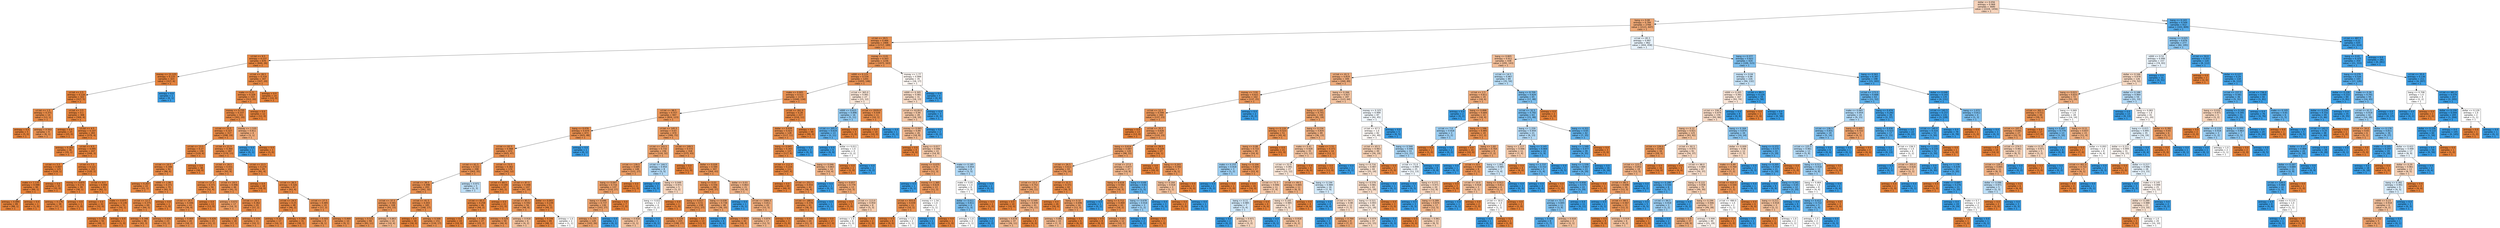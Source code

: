 digraph Tree {
node [shape=box, style="filled", color="black", fontname="helvetica"] ;
edge [fontname="helvetica"] ;
0 [label="dollar <= 0.056\nentropy = 0.968\nsamples = 3680\nvalue = [2224, 1456]\nclass = 1", fillcolor="#f6d3bb"] ;
1 [label="bang <= 0.08\nentropy = 0.784\nsamples = 2768\nvalue = [2121, 647]\nclass = 1", fillcolor="#eda775"] ;
0 -> 1 [labeldistance=2.5, labelangle=45, headlabel="True"] ;
2 [label="crl.tot <= 29.5\nentropy = 0.466\nsamples = 1906\nvalue = [1717, 189]\nclass = 1", fillcolor="#e88f4f"] ;
1 -> 2 ;
3 [label="crl.tot <= 9.5\nentropy = 0.237\nsamples = 670\nvalue = [644, 26]\nclass = 1", fillcolor="#e68641"] ;
2 -> 3 ;
4 [label="money <= 11.125\nentropy = 0.133\nsamples = 323\nvalue = [317, 6]\nclass = 1", fillcolor="#e5833d"] ;
3 -> 4 ;
5 [label="crl.tot <= 2.5\nentropy = 0.116\nsamples = 322\nvalue = [317, 5]\nclass = 1", fillcolor="#e5833c"] ;
4 -> 5 ;
6 [label="crl.tot <= 1.5\nentropy = 0.371\nsamples = 14\nvalue = [13, 1]\nclass = 1", fillcolor="#e78b48"] ;
5 -> 6 ;
7 [label="entropy = 0.0\nsamples = 5\nvalue = [5, 0]\nclass = 1", fillcolor="#e58139"] ;
6 -> 7 ;
8 [label="entropy = 0.503\nsamples = 9\nvalue = [8, 1]\nclass = 1", fillcolor="#e89152"] ;
6 -> 8 ;
9 [label="crl.tot <= 3.5\nentropy = 0.1\nsamples = 308\nvalue = [304, 4]\nclass = 1", fillcolor="#e5833c"] ;
5 -> 9 ;
10 [label="entropy = 0.0\nsamples = 25\nvalue = [25, 0]\nclass = 1", fillcolor="#e58139"] ;
9 -> 10 ;
11 [label="crl.tot <= 4.5\nentropy = 0.107\nsamples = 283\nvalue = [279, 4]\nclass = 1", fillcolor="#e5833c"] ;
9 -> 11 ;
12 [label="entropy = 0.183\nsamples = 36\nvalue = [35, 1]\nclass = 1", fillcolor="#e6853f"] ;
11 -> 12 ;
13 [label="crl.tot <= 6.5\nentropy = 0.095\nsamples = 247\nvalue = [244, 3]\nclass = 1", fillcolor="#e5833b"] ;
11 -> 13 ;
14 [label="crl.tot <= 5.5\nentropy = 0.067\nsamples = 125\nvalue = [124, 1]\nclass = 1", fillcolor="#e5823b"] ;
13 -> 14 ;
15 [label="make <= 1.135\nentropy = 0.088\nsamples = 90\nvalue = [89, 1]\nclass = 1", fillcolor="#e5823b"] ;
14 -> 15 ;
16 [label="entropy = 0.089\nsamples = 89\nvalue = [88, 1]\nclass = 1", fillcolor="#e5823b"] ;
15 -> 16 ;
17 [label="entropy = 0.0\nsamples = 1\nvalue = [1, 0]\nclass = 1", fillcolor="#e58139"] ;
15 -> 17 ;
18 [label="entropy = 0.0\nsamples = 35\nvalue = [35, 0]\nclass = 1", fillcolor="#e58139"] ;
14 -> 18 ;
19 [label="crl.tot <= 7.5\nentropy = 0.121\nsamples = 122\nvalue = [120, 2]\nclass = 1", fillcolor="#e5833c"] ;
13 -> 19 ;
20 [label="money <= 4.875\nentropy = 0.172\nsamples = 39\nvalue = [38, 1]\nclass = 1", fillcolor="#e6843e"] ;
19 -> 20 ;
21 [label="entropy = 0.176\nsamples = 38\nvalue = [37, 1]\nclass = 1", fillcolor="#e6843e"] ;
20 -> 21 ;
22 [label="entropy = 0.0\nsamples = 1\nvalue = [1, 0]\nclass = 1", fillcolor="#e58139"] ;
20 -> 22 ;
23 [label="crl.tot <= 8.5\nentropy = 0.094\nsamples = 83\nvalue = [82, 1]\nclass = 1", fillcolor="#e5833b"] ;
19 -> 23 ;
24 [label="entropy = 0.0\nsamples = 32\nvalue = [32, 0]\nclass = 1", fillcolor="#e58139"] ;
23 -> 24 ;
25 [label="make <= 0.875\nentropy = 0.139\nsamples = 51\nvalue = [50, 1]\nclass = 1", fillcolor="#e6843d"] ;
23 -> 25 ;
26 [label="entropy = 0.141\nsamples = 50\nvalue = [49, 1]\nclass = 1", fillcolor="#e6843d"] ;
25 -> 26 ;
27 [label="entropy = 0.0\nsamples = 1\nvalue = [1, 0]\nclass = 1", fillcolor="#e58139"] ;
25 -> 27 ;
28 [label="entropy = 0.0\nsamples = 1\nvalue = [0, 1]\nclass = 1", fillcolor="#399de5"] ;
4 -> 28 ;
29 [label="crl.tot <= 28.5\nentropy = 0.318\nsamples = 347\nvalue = [327, 20]\nclass = 1", fillcolor="#e78945"] ;
3 -> 29 ;
30 [label="make <= 0.21\nentropy = 0.328\nsamples = 333\nvalue = [313, 20]\nclass = 1", fillcolor="#e78946"] ;
29 -> 30 ;
31 [label="money <= 0.735\nentropy = 0.337\nsamples = 321\nvalue = [301, 20]\nclass = 1", fillcolor="#e78946"] ;
30 -> 31 ;
32 [label="crl.tot <= 15.5\nentropy = 0.327\nsamples = 317\nvalue = [298, 19]\nclass = 1", fillcolor="#e78946"] ;
31 -> 32 ;
33 [label="crl.tot <= 13.5\nentropy = 0.27\nsamples = 130\nvalue = [124, 6]\nclass = 1", fillcolor="#e68743"] ;
32 -> 33 ;
34 [label="crl.tot <= 10.5\nentropy = 0.348\nsamples = 92\nvalue = [86, 6]\nclass = 1", fillcolor="#e78a47"] ;
33 -> 34 ;
35 [label="entropy = 0.267\nsamples = 22\nvalue = [21, 1]\nclass = 1", fillcolor="#e68742"] ;
34 -> 35 ;
36 [label="n000 <= 1.06\nentropy = 0.371\nsamples = 70\nvalue = [65, 5]\nclass = 1", fillcolor="#e78b48"] ;
34 -> 36 ;
37 [label="crl.tot <= 12.5\nentropy = 0.375\nsamples = 69\nvalue = [64, 5]\nclass = 1", fillcolor="#e78b48"] ;
36 -> 37 ;
38 [label="entropy = 0.348\nsamples = 46\nvalue = [43, 3]\nclass = 1", fillcolor="#e78a47"] ;
37 -> 38 ;
39 [label="entropy = 0.426\nsamples = 23\nvalue = [21, 2]\nclass = 1", fillcolor="#e78d4c"] ;
37 -> 39 ;
40 [label="entropy = 0.0\nsamples = 1\nvalue = [1, 0]\nclass = 1", fillcolor="#e58139"] ;
36 -> 40 ;
41 [label="entropy = 0.0\nsamples = 38\nvalue = [38, 0]\nclass = 1", fillcolor="#e58139"] ;
33 -> 41 ;
42 [label="crl.tot <= 21.5\nentropy = 0.364\nsamples = 187\nvalue = [174, 13]\nclass = 1", fillcolor="#e78a48"] ;
32 -> 42 ;
43 [label="crl.tot <= 18.5\nentropy = 0.431\nsamples = 102\nvalue = [93, 9]\nclass = 1", fillcolor="#e88d4c"] ;
42 -> 43 ;
44 [label="crl.tot <= 17.5\nentropy = 0.371\nsamples = 56\nvalue = [52, 4]\nclass = 1", fillcolor="#e78b48"] ;
43 -> 44 ;
45 [label="crl.tot <= 16.5\nentropy = 0.446\nsamples = 43\nvalue = [39, 4]\nclass = 1", fillcolor="#e88e4d"] ;
44 -> 45 ;
46 [label="entropy = 0.469\nsamples = 20\nvalue = [18, 2]\nclass = 1", fillcolor="#e88f4f"] ;
45 -> 46 ;
47 [label="entropy = 0.426\nsamples = 23\nvalue = [21, 2]\nclass = 1", fillcolor="#e78d4c"] ;
45 -> 47 ;
48 [label="entropy = 0.0\nsamples = 13\nvalue = [13, 0]\nclass = 1", fillcolor="#e58139"] ;
44 -> 48 ;
49 [label="crl.tot <= 19.5\nentropy = 0.496\nsamples = 46\nvalue = [41, 5]\nclass = 1", fillcolor="#e89051"] ;
43 -> 49 ;
50 [label="entropy = 0.672\nsamples = 17\nvalue = [14, 3]\nclass = 1", fillcolor="#eb9c63"] ;
49 -> 50 ;
51 [label="crl.tot <= 20.5\nentropy = 0.362\nsamples = 29\nvalue = [27, 2]\nclass = 1", fillcolor="#e78a48"] ;
49 -> 51 ;
52 [label="entropy = 0.31\nsamples = 18\nvalue = [17, 1]\nclass = 1", fillcolor="#e78845"] ;
51 -> 52 ;
53 [label="entropy = 0.439\nsamples = 11\nvalue = [10, 1]\nclass = 1", fillcolor="#e88e4d"] ;
51 -> 53 ;
54 [label="crl.tot <= 23.5\nentropy = 0.274\nsamples = 85\nvalue = [81, 4]\nclass = 1", fillcolor="#e68743"] ;
42 -> 54 ;
55 [label="entropy = 0.0\nsamples = 18\nvalue = [18, 0]\nclass = 1", fillcolor="#e58139"] ;
54 -> 55 ;
56 [label="crl.tot <= 26.5\nentropy = 0.326\nsamples = 67\nvalue = [63, 4]\nclass = 1", fillcolor="#e78946"] ;
54 -> 56 ;
57 [label="crl.tot <= 24.5\nentropy = 0.25\nsamples = 48\nvalue = [46, 2]\nclass = 1", fillcolor="#e68642"] ;
56 -> 57 ;
58 [label="entropy = 0.323\nsamples = 17\nvalue = [16, 1]\nclass = 1", fillcolor="#e78945"] ;
57 -> 58 ;
59 [label="entropy = 0.206\nsamples = 31\nvalue = [30, 1]\nclass = 1", fillcolor="#e68540"] ;
57 -> 59 ;
60 [label="crl.tot <= 27.5\nentropy = 0.485\nsamples = 19\nvalue = [17, 2]\nclass = 1", fillcolor="#e89050"] ;
56 -> 60 ;
61 [label="entropy = 0.503\nsamples = 9\nvalue = [8, 1]\nclass = 1", fillcolor="#e89152"] ;
60 -> 61 ;
62 [label="entropy = 0.469\nsamples = 10\nvalue = [9, 1]\nclass = 1", fillcolor="#e88f4f"] ;
60 -> 62 ;
63 [label="money <= 1.535\nentropy = 0.811\nsamples = 4\nvalue = [3, 1]\nclass = 1", fillcolor="#eeab7b"] ;
31 -> 63 ;
64 [label="entropy = 0.0\nsamples = 1\nvalue = [0, 1]\nclass = 1", fillcolor="#399de5"] ;
63 -> 64 ;
65 [label="entropy = 0.0\nsamples = 3\nvalue = [3, 0]\nclass = 1", fillcolor="#e58139"] ;
63 -> 65 ;
66 [label="entropy = 0.0\nsamples = 12\nvalue = [12, 0]\nclass = 1", fillcolor="#e58139"] ;
30 -> 66 ;
67 [label="entropy = 0.0\nsamples = 14\nvalue = [14, 0]\nclass = 1", fillcolor="#e58139"] ;
29 -> 67 ;
68 [label="money <= 0.01\nentropy = 0.563\nsamples = 1236\nvalue = [1073, 163]\nclass = 1", fillcolor="#e99457"] ;
2 -> 68 ;
69 [label="n000 <= 0.115\nentropy = 0.534\nsamples = 1201\nvalue = [1055, 146]\nclass = 1", fillcolor="#e99254"] ;
68 -> 69 ;
70 [label="make <= 0.005\nentropy = 0.512\nsamples = 1174\nvalue = [1040, 134]\nclass = 1", fillcolor="#e89153"] ;
69 -> 70 ;
71 [label="crl.tot <= 98.5\nentropy = 0.557\nsamples = 947\nvalue = [824, 123]\nclass = 1", fillcolor="#e99457"] ;
70 -> 71 ;
72 [label="bang <= 0.076\nentropy = 0.474\nsamples = 473\nvalue = [425, 48]\nclass = 1", fillcolor="#e88f4f"] ;
71 -> 72 ;
73 [label="crl.tot <= 62.5\nentropy = 0.468\nsamples = 472\nvalue = [425, 47]\nclass = 1", fillcolor="#e88f4f"] ;
72 -> 73 ;
74 [label="crl.tot <= 61.5\nentropy = 0.522\nsamples = 298\nvalue = [263, 35]\nclass = 1", fillcolor="#e89253"] ;
73 -> 74 ;
75 [label="crl.tot <= 38.5\nentropy = 0.498\nsamples = 293\nvalue = [261, 32]\nclass = 1", fillcolor="#e89051"] ;
74 -> 75 ;
76 [label="crl.tot <= 37.5\nentropy = 0.581\nsamples = 108\nvalue = [93, 15]\nclass = 1", fillcolor="#e99559"] ;
75 -> 76 ;
77 [label="entropy = 0.521\nsamples = 94\nvalue = [83, 11]\nclass = 1", fillcolor="#e89253"] ;
76 -> 77 ;
78 [label="entropy = 0.863\nsamples = 14\nvalue = [10, 4]\nclass = 1", fillcolor="#efb388"] ;
76 -> 78 ;
79 [label="crl.tot <= 41.5\nentropy = 0.443\nsamples = 185\nvalue = [168, 17]\nclass = 1", fillcolor="#e88e4d"] ;
75 -> 79 ;
80 [label="entropy = 0.0\nsamples = 34\nvalue = [34, 0]\nclass = 1", fillcolor="#e58139"] ;
79 -> 80 ;
81 [label="entropy = 0.508\nsamples = 151\nvalue = [134, 17]\nclass = 1", fillcolor="#e89152"] ;
79 -> 81 ;
82 [label="entropy = 0.971\nsamples = 5\nvalue = [2, 3]\nclass = 1", fillcolor="#bddef6"] ;
74 -> 82 ;
83 [label="crl.tot <= 73.5\nentropy = 0.362\nsamples = 174\nvalue = [162, 12]\nclass = 1", fillcolor="#e78a48"] ;
73 -> 83 ;
84 [label="crl.tot <= 69.5\nentropy = 0.194\nsamples = 67\nvalue = [65, 2]\nclass = 1", fillcolor="#e6853f"] ;
83 -> 84 ;
85 [label="crl.tot <= 65.5\nentropy = 0.258\nsamples = 46\nvalue = [44, 2]\nclass = 1", fillcolor="#e68742"] ;
84 -> 85 ;
86 [label="entropy = 0.0\nsamples = 19\nvalue = [19, 0]\nclass = 1", fillcolor="#e58139"] ;
85 -> 86 ;
87 [label="entropy = 0.381\nsamples = 27\nvalue = [25, 2]\nclass = 1", fillcolor="#e78b49"] ;
85 -> 87 ;
88 [label="entropy = 0.0\nsamples = 21\nvalue = [21, 0]\nclass = 1", fillcolor="#e58139"] ;
84 -> 88 ;
89 [label="crl.tot <= 87.5\nentropy = 0.448\nsamples = 107\nvalue = [97, 10]\nclass = 1", fillcolor="#e88e4d"] ;
83 -> 89 ;
90 [label="crl.tot <= 85.5\nentropy = 0.592\nsamples = 56\nvalue = [48, 8]\nclass = 1", fillcolor="#e9965a"] ;
89 -> 90 ;
91 [label="entropy = 0.529\nsamples = 50\nvalue = [44, 6]\nclass = 1", fillcolor="#e99254"] ;
90 -> 91 ;
92 [label="entropy = 0.918\nsamples = 6\nvalue = [4, 2]\nclass = 1", fillcolor="#f2c09c"] ;
90 -> 92 ;
93 [label="dollar <= 0.043\nentropy = 0.239\nsamples = 51\nvalue = [49, 2]\nclass = 1", fillcolor="#e68641"] ;
89 -> 93 ;
94 [label="entropy = 0.144\nsamples = 49\nvalue = [48, 1]\nclass = 1", fillcolor="#e6843d"] ;
93 -> 94 ;
95 [label="entropy = 1.0\nsamples = 2\nvalue = [1, 1]\nclass = 1", fillcolor="#ffffff"] ;
93 -> 95 ;
96 [label="entropy = 0.0\nsamples = 1\nvalue = [0, 1]\nclass = 1", fillcolor="#399de5"] ;
72 -> 96 ;
97 [label="crl.tot <= 145.5\nentropy = 0.63\nsamples = 474\nvalue = [399, 75]\nclass = 1", fillcolor="#ea995e"] ;
71 -> 97 ;
98 [label="crl.tot <= 143.5\nentropy = 0.732\nsamples = 156\nvalue = [124, 32]\nclass = 1", fillcolor="#eca26c"] ;
97 -> 98 ;
99 [label="crl.tot <= 139.5\nentropy = 0.685\nsamples = 148\nvalue = [121, 27]\nclass = 1", fillcolor="#eb9d65"] ;
98 -> 99 ;
100 [label="bang <= 0.047\nentropy = 0.716\nsamples = 137\nvalue = [110, 27]\nclass = 1", fillcolor="#eba06a"] ;
99 -> 100 ;
101 [label="bang <= 0.046\nentropy = 0.737\nsamples = 130\nvalue = [103, 27]\nclass = 1", fillcolor="#eca26d"] ;
100 -> 101 ;
102 [label="entropy = 0.725\nsamples = 129\nvalue = [103, 26]\nclass = 1", fillcolor="#eca16b"] ;
101 -> 102 ;
103 [label="entropy = 0.0\nsamples = 1\nvalue = [0, 1]\nclass = 1", fillcolor="#399de5"] ;
101 -> 103 ;
104 [label="entropy = 0.0\nsamples = 7\nvalue = [7, 0]\nclass = 1", fillcolor="#e58139"] ;
100 -> 104 ;
105 [label="entropy = 0.0\nsamples = 11\nvalue = [11, 0]\nclass = 1", fillcolor="#e58139"] ;
99 -> 105 ;
106 [label="crl.tot <= 144.5\nentropy = 0.954\nsamples = 8\nvalue = [3, 5]\nclass = 1", fillcolor="#b0d8f5"] ;
98 -> 106 ;
107 [label="entropy = 0.0\nsamples = 3\nvalue = [0, 3]\nclass = 1", fillcolor="#399de5"] ;
106 -> 107 ;
108 [label="bang <= 0.049\nentropy = 0.971\nsamples = 5\nvalue = [3, 2]\nclass = 1", fillcolor="#f6d5bd"] ;
106 -> 108 ;
109 [label="bang <= 0.022\nentropy = 1.0\nsamples = 4\nvalue = [2, 2]\nclass = 1", fillcolor="#ffffff"] ;
108 -> 109 ;
110 [label="entropy = 0.918\nsamples = 3\nvalue = [2, 1]\nclass = 1", fillcolor="#f2c09c"] ;
109 -> 110 ;
111 [label="entropy = 0.0\nsamples = 1\nvalue = [0, 1]\nclass = 1", fillcolor="#399de5"] ;
109 -> 111 ;
112 [label="entropy = 0.0\nsamples = 1\nvalue = [1, 0]\nclass = 1", fillcolor="#e58139"] ;
108 -> 112 ;
113 [label="crl.tot <= 149.5\nentropy = 0.572\nsamples = 318\nvalue = [275, 43]\nclass = 1", fillcolor="#e99558"] ;
97 -> 113 ;
114 [label="entropy = 0.0\nsamples = 11\nvalue = [11, 0]\nclass = 1", fillcolor="#e58139"] ;
113 -> 114 ;
115 [label="dollar <= 0.028\nentropy = 0.584\nsamples = 307\nvalue = [264, 43]\nclass = 1", fillcolor="#e99659"] ;
113 -> 115 ;
116 [label="bang <= 0.03\nentropy = 0.556\nsamples = 286\nvalue = [249, 37]\nclass = 1", fillcolor="#e99456"] ;
115 -> 116 ;
117 [label="bang <= 0.017\nentropy = 0.51\nsamples = 238\nvalue = [211, 27]\nclass = 1", fillcolor="#e89152"] ;
116 -> 117 ;
118 [label="entropy = 0.529\nsamples = 225\nvalue = [198, 27]\nclass = 1", fillcolor="#e99254"] ;
117 -> 118 ;
119 [label="entropy = 0.0\nsamples = 13\nvalue = [13, 0]\nclass = 1", fillcolor="#e58139"] ;
117 -> 119 ;
120 [label="bang <= 0.038\nentropy = 0.738\nsamples = 48\nvalue = [38, 10]\nclass = 1", fillcolor="#eca26d"] ;
116 -> 120 ;
121 [label="entropy = 0.0\nsamples = 6\nvalue = [0, 6]\nclass = 1", fillcolor="#399de5"] ;
120 -> 121 ;
122 [label="entropy = 0.454\nsamples = 42\nvalue = [38, 4]\nclass = 1", fillcolor="#e88e4e"] ;
120 -> 122 ;
123 [label="dollar <= 0.03\nentropy = 0.863\nsamples = 21\nvalue = [15, 6]\nclass = 1", fillcolor="#efb388"] ;
115 -> 123 ;
124 [label="entropy = 0.0\nsamples = 1\nvalue = [0, 1]\nclass = 1", fillcolor="#399de5"] ;
123 -> 124 ;
125 [label="crl.tot <= 1066.5\nentropy = 0.811\nsamples = 20\nvalue = [15, 5]\nclass = 1", fillcolor="#eeab7b"] ;
123 -> 125 ;
126 [label="entropy = 0.874\nsamples = 17\nvalue = [12, 5]\nclass = 1", fillcolor="#f0b58b"] ;
125 -> 126 ;
127 [label="entropy = 0.0\nsamples = 3\nvalue = [3, 0]\nclass = 1", fillcolor="#e58139"] ;
125 -> 127 ;
128 [label="crl.tot <= 261.0\nentropy = 0.28\nsamples = 227\nvalue = [216, 11]\nclass = 1", fillcolor="#e68743"] ;
70 -> 128 ;
129 [label="dollar <= 0.039\nentropy = 0.423\nsamples = 128\nvalue = [117, 11]\nclass = 1", fillcolor="#e78d4c"] ;
128 -> 129 ;
130 [label="bang <= 0.045\nentropy = 0.343\nsamples = 125\nvalue = [117, 8]\nclass = 1", fillcolor="#e78a47"] ;
129 -> 130 ;
131 [label="crl.tot <= 112.5\nentropy = 0.224\nsamples = 111\nvalue = [107, 4]\nclass = 1", fillcolor="#e68640"] ;
130 -> 131 ;
132 [label="entropy = 0.0\nsamples = 69\nvalue = [69, 0]\nclass = 1", fillcolor="#e58139"] ;
131 -> 132 ;
133 [label="crl.tot <= 252.5\nentropy = 0.454\nsamples = 42\nvalue = [38, 4]\nclass = 1", fillcolor="#e88e4e"] ;
131 -> 133 ;
134 [label="crl.tot <= 188.0\nentropy = 0.378\nsamples = 41\nvalue = [38, 3]\nclass = 1", fillcolor="#e78b49"] ;
133 -> 134 ;
135 [label="entropy = 0.544\nsamples = 24\nvalue = [21, 3]\nclass = 1", fillcolor="#e99355"] ;
134 -> 135 ;
136 [label="entropy = 0.0\nsamples = 17\nvalue = [17, 0]\nclass = 1", fillcolor="#e58139"] ;
134 -> 136 ;
137 [label="entropy = 0.0\nsamples = 1\nvalue = [0, 1]\nclass = 1", fillcolor="#399de5"] ;
133 -> 137 ;
138 [label="bang <= 0.046\nentropy = 0.863\nsamples = 14\nvalue = [10, 4]\nclass = 1", fillcolor="#efb388"] ;
130 -> 138 ;
139 [label="entropy = 0.0\nsamples = 1\nvalue = [0, 1]\nclass = 1", fillcolor="#399de5"] ;
138 -> 139 ;
140 [label="bang <= 0.057\nentropy = 0.779\nsamples = 13\nvalue = [10, 3]\nclass = 1", fillcolor="#eda774"] ;
138 -> 140 ;
141 [label="entropy = 0.0\nsamples = 5\nvalue = [5, 0]\nclass = 1", fillcolor="#e58139"] ;
140 -> 141 ;
142 [label="crl.tot <= 113.0\nentropy = 0.954\nsamples = 8\nvalue = [5, 3]\nclass = 1", fillcolor="#f5cdb0"] ;
140 -> 142 ;
143 [label="entropy = 1.0\nsamples = 6\nvalue = [3, 3]\nclass = 1", fillcolor="#ffffff"] ;
142 -> 143 ;
144 [label="entropy = 0.0\nsamples = 2\nvalue = [2, 0]\nclass = 1", fillcolor="#e58139"] ;
142 -> 144 ;
145 [label="entropy = 0.0\nsamples = 3\nvalue = [0, 3]\nclass = 1", fillcolor="#399de5"] ;
129 -> 145 ;
146 [label="entropy = 0.0\nsamples = 99\nvalue = [99, 0]\nclass = 1", fillcolor="#e58139"] ;
128 -> 146 ;
147 [label="crl.tot <= 365.0\nentropy = 0.991\nsamples = 27\nvalue = [15, 12]\nclass = 1", fillcolor="#fae6d7"] ;
69 -> 147 ;
148 [label="n000 <= 0.615\nentropy = 0.896\nsamples = 16\nvalue = [5, 11]\nclass = 1", fillcolor="#93caf1"] ;
147 -> 148 ;
149 [label="crl.tot <= 205.5\nentropy = 0.619\nsamples = 13\nvalue = [2, 11]\nclass = 1", fillcolor="#5dafea"] ;
148 -> 149 ;
150 [label="entropy = 0.0\nsamples = 9\nvalue = [0, 9]\nclass = 1", fillcolor="#399de5"] ;
149 -> 150 ;
151 [label="dollar <= 0.011\nentropy = 1.0\nsamples = 4\nvalue = [2, 2]\nclass = 1", fillcolor="#ffffff"] ;
149 -> 151 ;
152 [label="entropy = 0.0\nsamples = 2\nvalue = [2, 0]\nclass = 1", fillcolor="#e58139"] ;
151 -> 152 ;
153 [label="entropy = 0.0\nsamples = 2\nvalue = [0, 2]\nclass = 1", fillcolor="#399de5"] ;
151 -> 153 ;
154 [label="entropy = 0.0\nsamples = 3\nvalue = [3, 0]\nclass = 1", fillcolor="#e58139"] ;
148 -> 154 ;
155 [label="crl.tot <= 2029.0\nentropy = 0.439\nsamples = 11\nvalue = [10, 1]\nclass = 1", fillcolor="#e88e4d"] ;
147 -> 155 ;
156 [label="entropy = 0.0\nsamples = 10\nvalue = [10, 0]\nclass = 1", fillcolor="#e58139"] ;
155 -> 156 ;
157 [label="entropy = 0.0\nsamples = 1\nvalue = [0, 1]\nclass = 1", fillcolor="#399de5"] ;
155 -> 157 ;
158 [label="money <= 1.77\nentropy = 0.999\nsamples = 35\nvalue = [18, 17]\nclass = 1", fillcolor="#fef8f4"] ;
68 -> 158 ;
159 [label="n000 <= 0.305\nentropy = 0.981\nsamples = 31\nvalue = [18, 13]\nclass = 1", fillcolor="#f8dcc8"] ;
158 -> 159 ;
160 [label="crl.tot <= 6128.0\nentropy = 0.94\nsamples = 28\nvalue = [18, 10]\nclass = 1", fillcolor="#f3c7a7"] ;
159 -> 160 ;
161 [label="money <= 0.065\nentropy = 0.89\nsamples = 26\nvalue = [18, 8]\nclass = 1", fillcolor="#f1b991"] ;
160 -> 161 ;
162 [label="entropy = 0.0\nsamples = 4\nvalue = [4, 0]\nclass = 1", fillcolor="#e58139"] ;
161 -> 162 ;
163 [label="bang <= 0.017\nentropy = 0.946\nsamples = 22\nvalue = [14, 8]\nclass = 1", fillcolor="#f4c9aa"] ;
161 -> 163 ;
164 [label="money <= 0.075\nentropy = 0.75\nsamples = 14\nvalue = [11, 3]\nclass = 1", fillcolor="#eca36f"] ;
163 -> 164 ;
165 [label="entropy = 0.0\nsamples = 1\nvalue = [0, 1]\nclass = 1", fillcolor="#399de5"] ;
164 -> 165 ;
166 [label="money <= 1.365\nentropy = 0.619\nsamples = 13\nvalue = [11, 2]\nclass = 1", fillcolor="#ea985d"] ;
164 -> 166 ;
167 [label="crl.tot <= 933.0\nentropy = 0.439\nsamples = 11\nvalue = [10, 1]\nclass = 1", fillcolor="#e88e4d"] ;
166 -> 167 ;
168 [label="entropy = 0.0\nsamples = 9\nvalue = [9, 0]\nclass = 1", fillcolor="#e58139"] ;
167 -> 168 ;
169 [label="entropy = 1.0\nsamples = 2\nvalue = [1, 1]\nclass = 1", fillcolor="#ffffff"] ;
167 -> 169 ;
170 [label="money <= 1.54\nentropy = 1.0\nsamples = 2\nvalue = [1, 1]\nclass = 1", fillcolor="#ffffff"] ;
166 -> 170 ;
171 [label="entropy = 0.0\nsamples = 1\nvalue = [0, 1]\nclass = 1", fillcolor="#399de5"] ;
170 -> 171 ;
172 [label="entropy = 0.0\nsamples = 1\nvalue = [1, 0]\nclass = 1", fillcolor="#e58139"] ;
170 -> 172 ;
173 [label="make <= 0.185\nentropy = 0.954\nsamples = 8\nvalue = [3, 5]\nclass = 1", fillcolor="#b0d8f5"] ;
163 -> 173 ;
174 [label="make <= 0.05\nentropy = 1.0\nsamples = 6\nvalue = [3, 3]\nclass = 1", fillcolor="#ffffff"] ;
173 -> 174 ;
175 [label="dollar <= 0.011\nentropy = 0.811\nsamples = 4\nvalue = [1, 3]\nclass = 1", fillcolor="#7bbeee"] ;
174 -> 175 ;
176 [label="entropy = 1.0\nsamples = 2\nvalue = [1, 1]\nclass = 1", fillcolor="#ffffff"] ;
175 -> 176 ;
177 [label="entropy = 0.0\nsamples = 2\nvalue = [0, 2]\nclass = 1", fillcolor="#399de5"] ;
175 -> 177 ;
178 [label="entropy = 0.0\nsamples = 2\nvalue = [2, 0]\nclass = 1", fillcolor="#e58139"] ;
174 -> 178 ;
179 [label="entropy = 0.0\nsamples = 2\nvalue = [0, 2]\nclass = 1", fillcolor="#399de5"] ;
173 -> 179 ;
180 [label="entropy = 0.0\nsamples = 2\nvalue = [0, 2]\nclass = 1", fillcolor="#399de5"] ;
160 -> 180 ;
181 [label="entropy = 0.0\nsamples = 3\nvalue = [0, 3]\nclass = 1", fillcolor="#399de5"] ;
159 -> 181 ;
182 [label="entropy = 0.0\nsamples = 4\nvalue = [0, 4]\nclass = 1", fillcolor="#399de5"] ;
158 -> 182 ;
183 [label="crl.tot <= 85.5\nentropy = 0.997\nsamples = 862\nvalue = [404, 458]\nclass = 1", fillcolor="#e8f3fc"] ;
1 -> 183 ;
184 [label="bang <= 0.805\nentropy = 0.911\nsamples = 438\nvalue = [295, 143]\nclass = 1", fillcolor="#f2be99"] ;
183 -> 184 ;
185 [label="crl.tot <= 41.5\nentropy = 0.819\nsamples = 349\nvalue = [260, 89]\nclass = 1", fillcolor="#eeac7d"] ;
184 -> 185 ;
186 [label="money <= 3.91\nentropy = 0.621\nsamples = 162\nvalue = [137, 25]\nclass = 1", fillcolor="#ea985d"] ;
185 -> 186 ;
187 [label="crl.tot <= 12.5\nentropy = 0.594\nsamples = 160\nvalue = [137, 23]\nclass = 1", fillcolor="#e9965a"] ;
186 -> 187 ;
188 [label="entropy = 0.0\nsamples = 13\nvalue = [13, 0]\nclass = 1", fillcolor="#e58139"] ;
187 -> 188 ;
189 [label="crl.tot <= 35.5\nentropy = 0.626\nsamples = 147\nvalue = [124, 23]\nclass = 1", fillcolor="#ea985e"] ;
187 -> 189 ;
190 [label="bang <= 0.614\nentropy = 0.687\nsamples = 120\nvalue = [98, 22]\nclass = 1", fillcolor="#eb9d65"] ;
189 -> 190 ;
191 [label="crl.tot <= 26.5\nentropy = 0.611\nsamples = 93\nvalue = [79, 14]\nclass = 1", fillcolor="#ea975c"] ;
190 -> 191 ;
192 [label="crl.tot <= 15.5\nentropy = 0.752\nsamples = 51\nvalue = [40, 11]\nclass = 1", fillcolor="#eca46f"] ;
191 -> 192 ;
193 [label="entropy = 0.0\nsamples = 10\nvalue = [10, 0]\nclass = 1", fillcolor="#e58139"] ;
192 -> 193 ;
194 [label="bang <= 0.549\nentropy = 0.839\nsamples = 41\nvalue = [30, 11]\nclass = 1", fillcolor="#efaf82"] ;
192 -> 194 ;
195 [label="entropy = 0.878\nsamples = 37\nvalue = [26, 11]\nclass = 1", fillcolor="#f0b68d"] ;
194 -> 195 ;
196 [label="entropy = 0.0\nsamples = 4\nvalue = [4, 0]\nclass = 1", fillcolor="#e58139"] ;
194 -> 196 ;
197 [label="crl.tot <= 31.5\nentropy = 0.371\nsamples = 42\nvalue = [39, 3]\nclass = 1", fillcolor="#e78b48"] ;
191 -> 197 ;
198 [label="entropy = 0.0\nsamples = 26\nvalue = [26, 0]\nclass = 1", fillcolor="#e58139"] ;
197 -> 198 ;
199 [label="bang <= 0.32\nentropy = 0.696\nsamples = 16\nvalue = [13, 3]\nclass = 1", fillcolor="#eb9e67"] ;
197 -> 199 ;
200 [label="entropy = 0.881\nsamples = 10\nvalue = [7, 3]\nclass = 1", fillcolor="#f0b78e"] ;
199 -> 200 ;
201 [label="entropy = 0.0\nsamples = 6\nvalue = [6, 0]\nclass = 1", fillcolor="#e58139"] ;
199 -> 201 ;
202 [label="crl.tot <= 27.0\nentropy = 0.877\nsamples = 27\nvalue = [19, 8]\nclass = 1", fillcolor="#f0b68c"] ;
190 -> 202 ;
203 [label="bang <= 0.618\nentropy = 0.592\nsamples = 21\nvalue = [18, 3]\nclass = 1", fillcolor="#e9965a"] ;
202 -> 203 ;
204 [label="entropy = 0.0\nsamples = 1\nvalue = [0, 1]\nclass = 1", fillcolor="#399de5"] ;
203 -> 204 ;
205 [label="bang <= 0.712\nentropy = 0.469\nsamples = 20\nvalue = [18, 2]\nclass = 1", fillcolor="#e88f4f"] ;
203 -> 205 ;
206 [label="entropy = 0.0\nsamples = 8\nvalue = [8, 0]\nclass = 1", fillcolor="#e58139"] ;
205 -> 206 ;
207 [label="entropy = 0.65\nsamples = 12\nvalue = [10, 2]\nclass = 1", fillcolor="#ea9a61"] ;
205 -> 207 ;
208 [label="bang <= 0.69\nentropy = 0.65\nsamples = 6\nvalue = [1, 5]\nclass = 1", fillcolor="#61b1ea"] ;
202 -> 208 ;
209 [label="bang <= 0.678\nentropy = 0.918\nsamples = 3\nvalue = [1, 2]\nclass = 1", fillcolor="#9ccef2"] ;
208 -> 209 ;
210 [label="entropy = 0.0\nsamples = 2\nvalue = [0, 2]\nclass = 1", fillcolor="#399de5"] ;
209 -> 210 ;
211 [label="entropy = 0.0\nsamples = 1\nvalue = [1, 0]\nclass = 1", fillcolor="#e58139"] ;
209 -> 211 ;
212 [label="entropy = 0.0\nsamples = 3\nvalue = [0, 3]\nclass = 1", fillcolor="#399de5"] ;
208 -> 212 ;
213 [label="crl.tot <= 39.5\nentropy = 0.229\nsamples = 27\nvalue = [26, 1]\nclass = 1", fillcolor="#e68641"] ;
189 -> 213 ;
214 [label="entropy = 0.0\nsamples = 20\nvalue = [20, 0]\nclass = 1", fillcolor="#e58139"] ;
213 -> 214 ;
215 [label="bang <= 0.203\nentropy = 0.592\nsamples = 7\nvalue = [6, 1]\nclass = 1", fillcolor="#e9965a"] ;
213 -> 215 ;
216 [label="bang <= 0.164\nentropy = 0.918\nsamples = 3\nvalue = [2, 1]\nclass = 1", fillcolor="#f2c09c"] ;
215 -> 216 ;
217 [label="entropy = 0.0\nsamples = 2\nvalue = [2, 0]\nclass = 1", fillcolor="#e58139"] ;
216 -> 217 ;
218 [label="entropy = 0.0\nsamples = 1\nvalue = [0, 1]\nclass = 1", fillcolor="#399de5"] ;
216 -> 218 ;
219 [label="entropy = 0.0\nsamples = 4\nvalue = [4, 0]\nclass = 1", fillcolor="#e58139"] ;
215 -> 219 ;
220 [label="entropy = 0.0\nsamples = 2\nvalue = [0, 2]\nclass = 1", fillcolor="#399de5"] ;
186 -> 220 ;
221 [label="bang <= 0.266\nentropy = 0.927\nsamples = 187\nvalue = [123, 64]\nclass = 1", fillcolor="#f3c3a0"] ;
185 -> 221 ;
222 [label="bang <= 0.161\nentropy = 0.701\nsamples = 100\nvalue = [81, 19]\nclass = 1", fillcolor="#eb9f67"] ;
221 -> 222 ;
223 [label="bang <= 0.119\nentropy = 0.523\nsamples = 51\nvalue = [45, 6]\nclass = 1", fillcolor="#e89253"] ;
222 -> 223 ;
224 [label="bang <= 0.08\nentropy = 0.722\nsamples = 30\nvalue = [24, 6]\nclass = 1", fillcolor="#eca06a"] ;
223 -> 224 ;
225 [label="make <= 0.255\nentropy = 0.918\nsamples = 3\nvalue = [1, 2]\nclass = 1", fillcolor="#9ccef2"] ;
224 -> 225 ;
226 [label="entropy = 0.0\nsamples = 2\nvalue = [0, 2]\nclass = 1", fillcolor="#399de5"] ;
225 -> 226 ;
227 [label="entropy = 0.0\nsamples = 1\nvalue = [1, 0]\nclass = 1", fillcolor="#e58139"] ;
225 -> 227 ;
228 [label="bang <= 0.104\nentropy = 0.605\nsamples = 27\nvalue = [23, 4]\nclass = 1", fillcolor="#ea975b"] ;
224 -> 228 ;
229 [label="entropy = 0.0\nsamples = 16\nvalue = [16, 0]\nclass = 1", fillcolor="#e58139"] ;
228 -> 229 ;
230 [label="crl.tot <= 71.5\nentropy = 0.946\nsamples = 11\nvalue = [7, 4]\nclass = 1", fillcolor="#f4c9aa"] ;
228 -> 230 ;
231 [label="bang <= 0.11\nentropy = 0.985\nsamples = 7\nvalue = [3, 4]\nclass = 1", fillcolor="#cee6f8"] ;
230 -> 231 ;
232 [label="entropy = 0.0\nsamples = 2\nvalue = [0, 2]\nclass = 1", fillcolor="#399de5"] ;
231 -> 232 ;
233 [label="entropy = 0.971\nsamples = 5\nvalue = [3, 2]\nclass = 1", fillcolor="#f6d5bd"] ;
231 -> 233 ;
234 [label="entropy = 0.0\nsamples = 4\nvalue = [4, 0]\nclass = 1", fillcolor="#e58139"] ;
230 -> 234 ;
235 [label="entropy = 0.0\nsamples = 21\nvalue = [21, 0]\nclass = 1", fillcolor="#e58139"] ;
223 -> 235 ;
236 [label="bang <= 0.234\nentropy = 0.835\nsamples = 49\nvalue = [36, 13]\nclass = 1", fillcolor="#eeae80"] ;
222 -> 236 ;
237 [label="make <= 0.41\nentropy = 0.928\nsamples = 35\nvalue = [23, 12]\nclass = 1", fillcolor="#f3c3a0"] ;
236 -> 237 ;
238 [label="crl.tot <= 52.0\nentropy = 0.991\nsamples = 27\nvalue = [15, 12]\nclass = 1", fillcolor="#fae6d7"] ;
237 -> 238 ;
239 [label="crl.tot <= 49.5\nentropy = 0.845\nsamples = 11\nvalue = [8, 3]\nclass = 1", fillcolor="#efb083"] ;
238 -> 239 ;
240 [label="bang <= 0.165\nentropy = 0.985\nsamples = 7\nvalue = [4, 3]\nclass = 1", fillcolor="#f8e0ce"] ;
239 -> 240 ;
241 [label="entropy = 0.0\nsamples = 1\nvalue = [0, 1]\nclass = 1", fillcolor="#399de5"] ;
240 -> 241 ;
242 [label="entropy = 0.918\nsamples = 6\nvalue = [4, 2]\nclass = 1", fillcolor="#f2c09c"] ;
240 -> 242 ;
243 [label="entropy = 0.0\nsamples = 4\nvalue = [4, 0]\nclass = 1", fillcolor="#e58139"] ;
239 -> 243 ;
244 [label="bang <= 0.194\nentropy = 0.989\nsamples = 16\nvalue = [7, 9]\nclass = 1", fillcolor="#d3e9f9"] ;
238 -> 244 ;
245 [label="entropy = 0.0\nsamples = 4\nvalue = [0, 4]\nclass = 1", fillcolor="#399de5"] ;
244 -> 245 ;
246 [label="crl.tot <= 54.5\nentropy = 0.98\nsamples = 12\nvalue = [7, 5]\nclass = 1", fillcolor="#f8dbc6"] ;
244 -> 246 ;
247 [label="entropy = 0.0\nsamples = 3\nvalue = [0, 3]\nclass = 1", fillcolor="#399de5"] ;
246 -> 247 ;
248 [label="entropy = 0.764\nsamples = 9\nvalue = [7, 2]\nclass = 1", fillcolor="#eca572"] ;
246 -> 248 ;
249 [label="entropy = 0.0\nsamples = 8\nvalue = [8, 0]\nclass = 1", fillcolor="#e58139"] ;
237 -> 249 ;
250 [label="make <= 1.51\nentropy = 0.371\nsamples = 14\nvalue = [13, 1]\nclass = 1", fillcolor="#e78b48"] ;
236 -> 250 ;
251 [label="entropy = 0.0\nsamples = 13\nvalue = [13, 0]\nclass = 1", fillcolor="#e58139"] ;
250 -> 251 ;
252 [label="entropy = 0.0\nsamples = 1\nvalue = [0, 1]\nclass = 1", fillcolor="#399de5"] ;
250 -> 252 ;
253 [label="money <= 0.325\nentropy = 0.999\nsamples = 87\nvalue = [42, 45]\nclass = 1", fillcolor="#f2f8fd"] ;
221 -> 253 ;
254 [label="crl.tot <= 67.5\nentropy = 1.0\nsamples = 82\nvalue = [42, 40]\nclass = 1", fillcolor="#fef9f6"] ;
253 -> 254 ;
255 [label="crl.tot <= 65.5\nentropy = 0.963\nsamples = 49\nvalue = [30, 19]\nclass = 1", fillcolor="#f5d1b6"] ;
254 -> 255 ;
256 [label="bang <= 0.716\nentropy = 0.987\nsamples = 44\nvalue = [25, 19]\nclass = 1", fillcolor="#f9e1cf"] ;
255 -> 256 ;
257 [label="bang <= 0.579\nentropy = 0.981\nsamples = 43\nvalue = [25, 18]\nclass = 1", fillcolor="#f8dcc8"] ;
256 -> 257 ;
258 [label="bang <= 0.521\nentropy = 0.993\nsamples = 40\nvalue = [22, 18]\nclass = 1", fillcolor="#fae8db"] ;
257 -> 258 ;
259 [label="entropy = 0.974\nsamples = 37\nvalue = [22, 15]\nclass = 1", fillcolor="#f7d7c0"] ;
258 -> 259 ;
260 [label="entropy = 0.0\nsamples = 3\nvalue = [0, 3]\nclass = 1", fillcolor="#399de5"] ;
258 -> 260 ;
261 [label="entropy = 0.0\nsamples = 3\nvalue = [3, 0]\nclass = 1", fillcolor="#e58139"] ;
257 -> 261 ;
262 [label="entropy = 0.0\nsamples = 1\nvalue = [0, 1]\nclass = 1", fillcolor="#399de5"] ;
256 -> 262 ;
263 [label="entropy = 0.0\nsamples = 5\nvalue = [5, 0]\nclass = 1", fillcolor="#e58139"] ;
255 -> 263 ;
264 [label="bang <= 0.568\nentropy = 0.946\nsamples = 33\nvalue = [12, 21]\nclass = 1", fillcolor="#aad5f4"] ;
254 -> 264 ;
265 [label="crl.tot <= 71.0\nentropy = 0.999\nsamples = 25\nvalue = [12, 13]\nclass = 1", fillcolor="#f0f7fd"] ;
264 -> 265 ;
266 [label="entropy = 0.0\nsamples = 5\nvalue = [0, 5]\nclass = 1", fillcolor="#399de5"] ;
265 -> 266 ;
267 [label="bang <= 0.271\nentropy = 0.971\nsamples = 20\nvalue = [12, 8]\nclass = 1", fillcolor="#f6d5bd"] ;
265 -> 267 ;
268 [label="entropy = 0.0\nsamples = 3\nvalue = [0, 3]\nclass = 1", fillcolor="#399de5"] ;
267 -> 268 ;
269 [label="bang <= 0.289\nentropy = 0.874\nsamples = 17\nvalue = [12, 5]\nclass = 1", fillcolor="#f0b58b"] ;
267 -> 269 ;
270 [label="entropy = 0.0\nsamples = 4\nvalue = [4, 0]\nclass = 1", fillcolor="#e58139"] ;
269 -> 270 ;
271 [label="entropy = 0.961\nsamples = 13\nvalue = [8, 5]\nclass = 1", fillcolor="#f5d0b5"] ;
269 -> 271 ;
272 [label="entropy = 0.0\nsamples = 8\nvalue = [0, 8]\nclass = 1", fillcolor="#399de5"] ;
264 -> 272 ;
273 [label="entropy = 0.0\nsamples = 5\nvalue = [0, 5]\nclass = 1", fillcolor="#399de5"] ;
253 -> 273 ;
274 [label="crl.tot <= 14.5\nentropy = 0.967\nsamples = 89\nvalue = [35, 54]\nclass = 1", fillcolor="#b9ddf6"] ;
184 -> 274 ;
275 [label="crl.tot <= 2.5\nentropy = 0.811\nsamples = 24\nvalue = [18, 6]\nclass = 1", fillcolor="#eeab7b"] ;
274 -> 275 ;
276 [label="entropy = 0.0\nsamples = 2\nvalue = [0, 2]\nclass = 1", fillcolor="#399de5"] ;
275 -> 276 ;
277 [label="bang <= 0.898\nentropy = 0.684\nsamples = 22\nvalue = [18, 4]\nclass = 1", fillcolor="#eb9d65"] ;
275 -> 277 ;
278 [label="crl.tot <= 7.0\nentropy = 0.918\nsamples = 3\nvalue = [1, 2]\nclass = 1", fillcolor="#9ccef2"] ;
277 -> 278 ;
279 [label="entropy = 0.0\nsamples = 1\nvalue = [1, 0]\nclass = 1", fillcolor="#e58139"] ;
278 -> 279 ;
280 [label="entropy = 0.0\nsamples = 2\nvalue = [0, 2]\nclass = 1", fillcolor="#399de5"] ;
278 -> 280 ;
281 [label="bang <= 1.596\nentropy = 0.485\nsamples = 19\nvalue = [17, 2]\nclass = 1", fillcolor="#e89050"] ;
277 -> 281 ;
282 [label="entropy = 0.0\nsamples = 10\nvalue = [10, 0]\nclass = 1", fillcolor="#e58139"] ;
281 -> 282 ;
283 [label="bang <= 1.82\nentropy = 0.764\nsamples = 9\nvalue = [7, 2]\nclass = 1", fillcolor="#eca572"] ;
281 -> 283 ;
284 [label="entropy = 0.0\nsamples = 1\nvalue = [0, 1]\nclass = 1", fillcolor="#399de5"] ;
283 -> 284 ;
285 [label="crl.tot <= 8.5\nentropy = 0.544\nsamples = 8\nvalue = [7, 1]\nclass = 1", fillcolor="#e99355"] ;
283 -> 285 ;
286 [label="entropy = 0.0\nsamples = 5\nvalue = [5, 0]\nclass = 1", fillcolor="#e58139"] ;
285 -> 286 ;
287 [label="crl.tot <= 10.0\nentropy = 0.918\nsamples = 3\nvalue = [2, 1]\nclass = 1", fillcolor="#f2c09c"] ;
285 -> 287 ;
288 [label="entropy = 0.0\nsamples = 1\nvalue = [0, 1]\nclass = 1", fillcolor="#399de5"] ;
287 -> 288 ;
289 [label="entropy = 0.0\nsamples = 2\nvalue = [2, 0]\nclass = 1", fillcolor="#e58139"] ;
287 -> 289 ;
290 [label="bang <= 8.709\nentropy = 0.829\nsamples = 65\nvalue = [17, 48]\nclass = 1", fillcolor="#7fc0ee"] ;
274 -> 290 ;
291 [label="crl.tot <= 32.5\nentropy = 0.792\nsamples = 63\nvalue = [15, 48]\nclass = 1", fillcolor="#77bced"] ;
290 -> 291 ;
292 [label="bang <= 1.259\nentropy = 0.959\nsamples = 21\nvalue = [8, 13]\nclass = 1", fillcolor="#b3d9f5"] ;
291 -> 292 ;
293 [label="bang <= 1.117\nentropy = 0.946\nsamples = 11\nvalue = [7, 4]\nclass = 1", fillcolor="#f4c9aa"] ;
292 -> 293 ;
294 [label="bang <= 1.001\nentropy = 0.985\nsamples = 7\nvalue = [3, 4]\nclass = 1", fillcolor="#cee6f8"] ;
293 -> 294 ;
295 [label="bang <= 0.913\nentropy = 0.811\nsamples = 4\nvalue = [3, 1]\nclass = 1", fillcolor="#eeab7b"] ;
294 -> 295 ;
296 [label="crl.tot <= 30.0\nentropy = 1.0\nsamples = 2\nvalue = [1, 1]\nclass = 1", fillcolor="#ffffff"] ;
295 -> 296 ;
297 [label="entropy = 0.0\nsamples = 1\nvalue = [0, 1]\nclass = 1", fillcolor="#399de5"] ;
296 -> 297 ;
298 [label="entropy = 0.0\nsamples = 1\nvalue = [1, 0]\nclass = 1", fillcolor="#e58139"] ;
296 -> 298 ;
299 [label="entropy = 0.0\nsamples = 2\nvalue = [2, 0]\nclass = 1", fillcolor="#e58139"] ;
295 -> 299 ;
300 [label="entropy = 0.0\nsamples = 3\nvalue = [0, 3]\nclass = 1", fillcolor="#399de5"] ;
294 -> 300 ;
301 [label="entropy = 0.0\nsamples = 4\nvalue = [4, 0]\nclass = 1", fillcolor="#e58139"] ;
293 -> 301 ;
302 [label="bang <= 3.145\nentropy = 0.469\nsamples = 10\nvalue = [1, 9]\nclass = 1", fillcolor="#4fa8e8"] ;
292 -> 302 ;
303 [label="bang <= 2.737\nentropy = 0.722\nsamples = 5\nvalue = [1, 4]\nclass = 1", fillcolor="#6ab6ec"] ;
302 -> 303 ;
304 [label="entropy = 0.0\nsamples = 4\nvalue = [0, 4]\nclass = 1", fillcolor="#399de5"] ;
303 -> 304 ;
305 [label="entropy = 0.0\nsamples = 1\nvalue = [1, 0]\nclass = 1", fillcolor="#e58139"] ;
303 -> 305 ;
306 [label="entropy = 0.0\nsamples = 5\nvalue = [0, 5]\nclass = 1", fillcolor="#399de5"] ;
302 -> 306 ;
307 [label="bang <= 4.321\nentropy = 0.65\nsamples = 42\nvalue = [7, 35]\nclass = 1", fillcolor="#61b1ea"] ;
291 -> 307 ;
308 [label="bang <= 1.549\nentropy = 0.477\nsamples = 39\nvalue = [4, 35]\nclass = 1", fillcolor="#50a8e8"] ;
307 -> 308 ;
309 [label="bang <= 1.539\nentropy = 0.667\nsamples = 23\nvalue = [4, 19]\nclass = 1", fillcolor="#63b2ea"] ;
308 -> 309 ;
310 [label="bang <= 0.958\nentropy = 0.575\nsamples = 22\nvalue = [3, 19]\nclass = 1", fillcolor="#58ace9"] ;
309 -> 310 ;
311 [label="crl.tot <= 72.5\nentropy = 0.845\nsamples = 11\nvalue = [3, 8]\nclass = 1", fillcolor="#83c2ef"] ;
310 -> 311 ;
312 [label="entropy = 0.544\nsamples = 8\nvalue = [1, 7]\nclass = 1", fillcolor="#55abe9"] ;
311 -> 312 ;
313 [label="entropy = 0.918\nsamples = 3\nvalue = [2, 1]\nclass = 1", fillcolor="#f2c09c"] ;
311 -> 313 ;
314 [label="entropy = 0.0\nsamples = 11\nvalue = [0, 11]\nclass = 1", fillcolor="#399de5"] ;
310 -> 314 ;
315 [label="entropy = 0.0\nsamples = 1\nvalue = [1, 0]\nclass = 1", fillcolor="#e58139"] ;
309 -> 315 ;
316 [label="entropy = 0.0\nsamples = 16\nvalue = [0, 16]\nclass = 1", fillcolor="#399de5"] ;
308 -> 316 ;
317 [label="entropy = 0.0\nsamples = 3\nvalue = [3, 0]\nclass = 1", fillcolor="#e58139"] ;
307 -> 317 ;
318 [label="entropy = 0.0\nsamples = 2\nvalue = [2, 0]\nclass = 1", fillcolor="#e58139"] ;
290 -> 318 ;
319 [label="bang <= 0.377\nentropy = 0.822\nsamples = 424\nvalue = [109, 315]\nclass = 1", fillcolor="#7ebfee"] ;
183 -> 319 ;
320 [label="money <= 0.04\nentropy = 0.98\nsamples = 226\nvalue = [94, 132]\nclass = 1", fillcolor="#c6e3f8"] ;
319 -> 320 ;
321 [label="n000 <= 0.205\nentropy = 0.991\nsamples = 167\nvalue = [93, 74]\nclass = 1", fillcolor="#fae5d7"] ;
320 -> 321 ;
322 [label="crl.tot <= 336.5\nentropy = 0.979\nsamples = 159\nvalue = [93, 66]\nclass = 1", fillcolor="#f7dac6"] ;
321 -> 322 ;
323 [label="bang <= 0.12\nentropy = 0.921\nsamples = 125\nvalue = [83, 42]\nclass = 1", fillcolor="#f2c19d"] ;
322 -> 323 ;
324 [label="crl.tot <= 126.0\nentropy = 0.602\nsamples = 34\nvalue = [29, 5]\nclass = 1", fillcolor="#e9975b"] ;
323 -> 324 ;
325 [label="crl.tot <= 123.5\nentropy = 0.852\nsamples = 18\nvalue = [13, 5]\nclass = 1", fillcolor="#efb185"] ;
324 -> 325 ;
326 [label="crl.tot <= 86.5\nentropy = 0.696\nsamples = 16\nvalue = [13, 3]\nclass = 1", fillcolor="#eb9e67"] ;
325 -> 326 ;
327 [label="entropy = 0.0\nsamples = 1\nvalue = [0, 1]\nclass = 1", fillcolor="#399de5"] ;
326 -> 327 ;
328 [label="crl.tot <= 99.5\nentropy = 0.567\nsamples = 15\nvalue = [13, 2]\nclass = 1", fillcolor="#e99457"] ;
326 -> 328 ;
329 [label="entropy = 0.0\nsamples = 9\nvalue = [9, 0]\nclass = 1", fillcolor="#e58139"] ;
328 -> 329 ;
330 [label="entropy = 0.918\nsamples = 6\nvalue = [4, 2]\nclass = 1", fillcolor="#f2c09c"] ;
328 -> 330 ;
331 [label="entropy = 0.0\nsamples = 2\nvalue = [0, 2]\nclass = 1", fillcolor="#399de5"] ;
325 -> 331 ;
332 [label="entropy = 0.0\nsamples = 16\nvalue = [16, 0]\nclass = 1", fillcolor="#e58139"] ;
324 -> 332 ;
333 [label="crl.tot <= 92.5\nentropy = 0.975\nsamples = 91\nvalue = [54, 37]\nclass = 1", fillcolor="#f7d7c1"] ;
323 -> 333 ;
334 [label="entropy = 0.0\nsamples = 4\nvalue = [4, 0]\nclass = 1", fillcolor="#e58139"] ;
333 -> 334 ;
335 [label="crl.tot <= 98.0\nentropy = 0.984\nsamples = 87\nvalue = [50, 37]\nclass = 1", fillcolor="#f8decc"] ;
333 -> 335 ;
336 [label="bang <= 0.188\nentropy = 0.544\nsamples = 8\nvalue = [1, 7]\nclass = 1", fillcolor="#55abe9"] ;
335 -> 336 ;
337 [label="entropy = 0.0\nsamples = 5\nvalue = [0, 5]\nclass = 1", fillcolor="#399de5"] ;
336 -> 337 ;
338 [label="crl.tot <= 94.5\nentropy = 0.918\nsamples = 3\nvalue = [1, 2]\nclass = 1", fillcolor="#9ccef2"] ;
336 -> 338 ;
339 [label="entropy = 0.0\nsamples = 1\nvalue = [1, 0]\nclass = 1", fillcolor="#e58139"] ;
338 -> 339 ;
340 [label="entropy = 0.0\nsamples = 2\nvalue = [0, 2]\nclass = 1", fillcolor="#399de5"] ;
338 -> 340 ;
341 [label="bang <= 0.122\nentropy = 0.958\nsamples = 79\nvalue = [49, 30]\nclass = 1", fillcolor="#f5ceb2"] ;
335 -> 341 ;
342 [label="entropy = 0.0\nsamples = 2\nvalue = [0, 2]\nclass = 1", fillcolor="#399de5"] ;
341 -> 342 ;
343 [label="bang <= 0.194\nentropy = 0.946\nsamples = 77\nvalue = [49, 28]\nclass = 1", fillcolor="#f4c9aa"] ;
341 -> 343 ;
344 [label="entropy = 0.8\nsamples = 37\nvalue = [28, 9]\nclass = 1", fillcolor="#edaa79"] ;
343 -> 344 ;
345 [label="entropy = 0.998\nsamples = 40\nvalue = [21, 19]\nclass = 1", fillcolor="#fdf3ec"] ;
343 -> 345 ;
346 [label="bang <= 0.164\nentropy = 0.874\nsamples = 34\nvalue = [10, 24]\nclass = 1", fillcolor="#8bc6f0"] ;
322 -> 346 ;
347 [label="dollar <= 0.009\nentropy = 0.98\nsamples = 12\nvalue = [7, 5]\nclass = 1", fillcolor="#f8dbc6"] ;
346 -> 347 ;
348 [label="make <= 0.49\nentropy = 0.764\nsamples = 9\nvalue = [7, 2]\nclass = 1", fillcolor="#eca572"] ;
347 -> 348 ;
349 [label="crl.tot <= 610.5\nentropy = 0.544\nsamples = 8\nvalue = [7, 1]\nclass = 1", fillcolor="#e99355"] ;
348 -> 349 ;
350 [label="crl.tot <= 490.0\nentropy = 1.0\nsamples = 2\nvalue = [1, 1]\nclass = 1", fillcolor="#ffffff"] ;
349 -> 350 ;
351 [label="entropy = 0.0\nsamples = 1\nvalue = [1, 0]\nclass = 1", fillcolor="#e58139"] ;
350 -> 351 ;
352 [label="entropy = 0.0\nsamples = 1\nvalue = [0, 1]\nclass = 1", fillcolor="#399de5"] ;
350 -> 352 ;
353 [label="entropy = 0.0\nsamples = 6\nvalue = [6, 0]\nclass = 1", fillcolor="#e58139"] ;
349 -> 353 ;
354 [label="entropy = 0.0\nsamples = 1\nvalue = [0, 1]\nclass = 1", fillcolor="#399de5"] ;
348 -> 354 ;
355 [label="entropy = 0.0\nsamples = 3\nvalue = [0, 3]\nclass = 1", fillcolor="#399de5"] ;
347 -> 355 ;
356 [label="bang <= 0.372\nentropy = 0.575\nsamples = 22\nvalue = [3, 19]\nclass = 1", fillcolor="#58ace9"] ;
346 -> 356 ;
357 [label="bang <= 0.205\nentropy = 0.454\nsamples = 21\nvalue = [2, 19]\nclass = 1", fillcolor="#4ea7e8"] ;
356 -> 357 ;
358 [label="entropy = 0.0\nsamples = 9\nvalue = [0, 9]\nclass = 1", fillcolor="#399de5"] ;
357 -> 358 ;
359 [label="bang <= 0.241\nentropy = 0.65\nsamples = 12\nvalue = [2, 10]\nclass = 1", fillcolor="#61b1ea"] ;
357 -> 359 ;
360 [label="bang <= 0.211\nentropy = 0.918\nsamples = 3\nvalue = [2, 1]\nclass = 1", fillcolor="#f2c09c"] ;
359 -> 360 ;
361 [label="entropy = 0.0\nsamples = 1\nvalue = [1, 0]\nclass = 1", fillcolor="#e58139"] ;
360 -> 361 ;
362 [label="entropy = 1.0\nsamples = 2\nvalue = [1, 1]\nclass = 1", fillcolor="#ffffff"] ;
360 -> 362 ;
363 [label="entropy = 0.0\nsamples = 9\nvalue = [0, 9]\nclass = 1", fillcolor="#399de5"] ;
359 -> 363 ;
364 [label="entropy = 0.0\nsamples = 1\nvalue = [1, 0]\nclass = 1", fillcolor="#e58139"] ;
356 -> 364 ;
365 [label="entropy = 0.0\nsamples = 8\nvalue = [0, 8]\nclass = 1", fillcolor="#399de5"] ;
321 -> 365 ;
366 [label="crl.tot <= 89.5\nentropy = 0.124\nsamples = 59\nvalue = [1, 58]\nclass = 1", fillcolor="#3c9fe5"] ;
320 -> 366 ;
367 [label="entropy = 0.0\nsamples = 1\nvalue = [1, 0]\nclass = 1", fillcolor="#e58139"] ;
366 -> 367 ;
368 [label="entropy = 0.0\nsamples = 58\nvalue = [0, 58]\nclass = 1", fillcolor="#399de5"] ;
366 -> 368 ;
369 [label="bang <= 0.563\nentropy = 0.387\nsamples = 198\nvalue = [15, 183]\nclass = 1", fillcolor="#49a5e7"] ;
319 -> 369 ;
370 [label="crl.tot <= 173.5\nentropy = 0.668\nsamples = 63\nvalue = [11, 52]\nclass = 1", fillcolor="#63b2ea"] ;
369 -> 370 ;
371 [label="make <= 0.065\nentropy = 0.954\nsamples = 24\nvalue = [9, 15]\nclass = 1", fillcolor="#b0d8f5"] ;
370 -> 371 ;
372 [label="crl.tot <= 136.5\nentropy = 0.831\nsamples = 19\nvalue = [5, 14]\nclass = 1", fillcolor="#80c0ee"] ;
371 -> 372 ;
373 [label="crl.tot <= 125.5\nentropy = 0.961\nsamples = 13\nvalue = [5, 8]\nclass = 1", fillcolor="#b5daf5"] ;
372 -> 373 ;
374 [label="bang <= 0.511\nentropy = 0.918\nsamples = 12\nvalue = [4, 8]\nclass = 1", fillcolor="#9ccef2"] ;
373 -> 374 ;
375 [label="bang <= 0.464\nentropy = 1.0\nsamples = 8\nvalue = [4, 4]\nclass = 1", fillcolor="#ffffff"] ;
374 -> 375 ;
376 [label="bang <= 0.412\nentropy = 0.722\nsamples = 5\nvalue = [1, 4]\nclass = 1", fillcolor="#6ab6ec"] ;
375 -> 376 ;
377 [label="entropy = 1.0\nsamples = 2\nvalue = [1, 1]\nclass = 1", fillcolor="#ffffff"] ;
376 -> 377 ;
378 [label="entropy = 0.0\nsamples = 3\nvalue = [0, 3]\nclass = 1", fillcolor="#399de5"] ;
376 -> 378 ;
379 [label="entropy = 0.0\nsamples = 3\nvalue = [3, 0]\nclass = 1", fillcolor="#e58139"] ;
375 -> 379 ;
380 [label="entropy = 0.0\nsamples = 4\nvalue = [0, 4]\nclass = 1", fillcolor="#399de5"] ;
374 -> 380 ;
381 [label="entropy = 0.0\nsamples = 1\nvalue = [1, 0]\nclass = 1", fillcolor="#e58139"] ;
373 -> 381 ;
382 [label="entropy = 0.0\nsamples = 6\nvalue = [0, 6]\nclass = 1", fillcolor="#399de5"] ;
372 -> 382 ;
383 [label="bang <= 0.405\nentropy = 0.722\nsamples = 5\nvalue = [4, 1]\nclass = 1", fillcolor="#eca06a"] ;
371 -> 383 ;
384 [label="entropy = 0.0\nsamples = 1\nvalue = [0, 1]\nclass = 1", fillcolor="#399de5"] ;
383 -> 384 ;
385 [label="entropy = 0.0\nsamples = 4\nvalue = [4, 0]\nclass = 1", fillcolor="#e58139"] ;
383 -> 385 ;
386 [label="bang <= 0.474\nentropy = 0.292\nsamples = 39\nvalue = [2, 37]\nclass = 1", fillcolor="#44a2e6"] ;
370 -> 386 ;
387 [label="bang <= 0.436\nentropy = 0.523\nsamples = 17\nvalue = [2, 15]\nclass = 1", fillcolor="#53aae8"] ;
386 -> 387 ;
388 [label="entropy = 0.0\nsamples = 13\nvalue = [0, 13]\nclass = 1", fillcolor="#399de5"] ;
387 -> 388 ;
389 [label="crl.tot <= 236.5\nentropy = 1.0\nsamples = 4\nvalue = [2, 2]\nclass = 1", fillcolor="#ffffff"] ;
387 -> 389 ;
390 [label="entropy = 0.0\nsamples = 1\nvalue = [0, 1]\nclass = 1", fillcolor="#399de5"] ;
389 -> 390 ;
391 [label="crl.tot <= 355.0\nentropy = 0.918\nsamples = 3\nvalue = [2, 1]\nclass = 1", fillcolor="#f2c09c"] ;
389 -> 391 ;
392 [label="entropy = 0.0\nsamples = 2\nvalue = [2, 0]\nclass = 1", fillcolor="#e58139"] ;
391 -> 392 ;
393 [label="entropy = 0.0\nsamples = 1\nvalue = [0, 1]\nclass = 1", fillcolor="#399de5"] ;
391 -> 393 ;
394 [label="entropy = 0.0\nsamples = 22\nvalue = [0, 22]\nclass = 1", fillcolor="#399de5"] ;
386 -> 394 ;
395 [label="dollar <= 0.048\nentropy = 0.193\nsamples = 135\nvalue = [4, 131]\nclass = 1", fillcolor="#3fa0e6"] ;
369 -> 395 ;
396 [label="crl.tot <= 142.5\nentropy = 0.157\nsamples = 131\nvalue = [3, 128]\nclass = 1", fillcolor="#3e9fe6"] ;
395 -> 396 ;
397 [label="crl.tot <= 140.0\nentropy = 0.314\nsamples = 53\nvalue = [3, 50]\nclass = 1", fillcolor="#45a3e7"] ;
396 -> 397 ;
398 [label="bang <= 1.155\nentropy = 0.235\nsamples = 52\nvalue = [2, 50]\nclass = 1", fillcolor="#41a1e6"] ;
397 -> 398 ;
399 [label="entropy = 0.0\nsamples = 30\nvalue = [0, 30]\nclass = 1", fillcolor="#399de5"] ;
398 -> 399 ;
400 [label="bang <= 1.176\nentropy = 0.439\nsamples = 22\nvalue = [2, 20]\nclass = 1", fillcolor="#4da7e8"] ;
398 -> 400 ;
401 [label="entropy = 0.0\nsamples = 1\nvalue = [1, 0]\nclass = 1", fillcolor="#e58139"] ;
400 -> 401 ;
402 [label="make <= 0.685\nentropy = 0.276\nsamples = 21\nvalue = [1, 20]\nclass = 1", fillcolor="#43a2e6"] ;
400 -> 402 ;
403 [label="entropy = 0.0\nsamples = 19\nvalue = [0, 19]\nclass = 1", fillcolor="#399de5"] ;
402 -> 403 ;
404 [label="make <= 0.7\nentropy = 1.0\nsamples = 2\nvalue = [1, 1]\nclass = 1", fillcolor="#ffffff"] ;
402 -> 404 ;
405 [label="entropy = 0.0\nsamples = 1\nvalue = [1, 0]\nclass = 1", fillcolor="#e58139"] ;
404 -> 405 ;
406 [label="entropy = 0.0\nsamples = 1\nvalue = [0, 1]\nclass = 1", fillcolor="#399de5"] ;
404 -> 406 ;
407 [label="entropy = 0.0\nsamples = 1\nvalue = [1, 0]\nclass = 1", fillcolor="#e58139"] ;
397 -> 407 ;
408 [label="entropy = 0.0\nsamples = 78\nvalue = [0, 78]\nclass = 1", fillcolor="#399de5"] ;
396 -> 408 ;
409 [label="bang <= 1.072\nentropy = 0.811\nsamples = 4\nvalue = [1, 3]\nclass = 1", fillcolor="#7bbeee"] ;
395 -> 409 ;
410 [label="entropy = 0.0\nsamples = 1\nvalue = [1, 0]\nclass = 1", fillcolor="#e58139"] ;
409 -> 410 ;
411 [label="entropy = 0.0\nsamples = 3\nvalue = [0, 3]\nclass = 1", fillcolor="#399de5"] ;
409 -> 411 ;
412 [label="bang <= 0.143\nentropy = 0.509\nsamples = 912\nvalue = [103, 809]\nclass = 1", fillcolor="#52a9e8"] ;
0 -> 412 [labeldistance=2.5, labelangle=-45, headlabel="False"] ;
413 [label="money <= 0.025\nentropy = 0.876\nsamples = 277\nvalue = [82, 195]\nclass = 1", fillcolor="#8cc6f0"] ;
412 -> 413 ;
414 [label="n000 <= 0.52\nentropy = 0.998\nsamples = 157\nvalue = [74, 83]\nclass = 1", fillcolor="#eaf4fc"] ;
413 -> 414 ;
415 [label="dollar <= 0.166\nentropy = 0.978\nsamples = 126\nvalue = [74, 52]\nclass = 1", fillcolor="#f7dac4"] ;
414 -> 415 ;
416 [label="bang <= 0.023\nentropy = 0.833\nsamples = 72\nvalue = [53, 19]\nclass = 1", fillcolor="#eeae80"] ;
415 -> 416 ;
417 [label="crl.tot <= 302.5\nentropy = 0.511\nsamples = 44\nvalue = [39, 5]\nclass = 1", fillcolor="#e89152"] ;
416 -> 417 ;
418 [label="crl.tot <= 107.5\nentropy = 0.691\nsamples = 27\nvalue = [22, 5]\nclass = 1", fillcolor="#eb9e66"] ;
417 -> 418 ;
419 [label="entropy = 0.0\nsamples = 14\nvalue = [14, 0]\nclass = 1", fillcolor="#e58139"] ;
418 -> 419 ;
420 [label="crl.tot <= 274.5\nentropy = 0.961\nsamples = 13\nvalue = [8, 5]\nclass = 1", fillcolor="#f5d0b5"] ;
418 -> 420 ;
421 [label="crl.tot <= 120.5\nentropy = 0.845\nsamples = 11\nvalue = [8, 3]\nclass = 1", fillcolor="#efb083"] ;
420 -> 421 ;
422 [label="dollar <= 0.096\nentropy = 0.971\nsamples = 5\nvalue = [2, 3]\nclass = 1", fillcolor="#bddef6"] ;
421 -> 422 ;
423 [label="entropy = 0.0\nsamples = 2\nvalue = [2, 0]\nclass = 1", fillcolor="#e58139"] ;
422 -> 423 ;
424 [label="entropy = 0.0\nsamples = 3\nvalue = [0, 3]\nclass = 1", fillcolor="#399de5"] ;
422 -> 424 ;
425 [label="entropy = 0.0\nsamples = 6\nvalue = [6, 0]\nclass = 1", fillcolor="#e58139"] ;
421 -> 425 ;
426 [label="entropy = 0.0\nsamples = 2\nvalue = [0, 2]\nclass = 1", fillcolor="#399de5"] ;
420 -> 426 ;
427 [label="entropy = 0.0\nsamples = 17\nvalue = [17, 0]\nclass = 1", fillcolor="#e58139"] ;
417 -> 427 ;
428 [label="bang <= 0.069\nentropy = 1.0\nsamples = 28\nvalue = [14, 14]\nclass = 1", fillcolor="#ffffff"] ;
416 -> 428 ;
429 [label="bang <= 0.047\nentropy = 0.779\nsamples = 13\nvalue = [3, 10]\nclass = 1", fillcolor="#74baed"] ;
428 -> 429 ;
430 [label="make <= 0.23\nentropy = 0.971\nsamples = 5\nvalue = [3, 2]\nclass = 1", fillcolor="#f6d5bd"] ;
429 -> 430 ;
431 [label="entropy = 0.0\nsamples = 3\nvalue = [3, 0]\nclass = 1", fillcolor="#e58139"] ;
430 -> 431 ;
432 [label="entropy = 0.0\nsamples = 2\nvalue = [0, 2]\nclass = 1", fillcolor="#399de5"] ;
430 -> 432 ;
433 [label="entropy = 0.0\nsamples = 8\nvalue = [0, 8]\nclass = 1", fillcolor="#399de5"] ;
429 -> 433 ;
434 [label="bang <= 0.11\nentropy = 0.837\nsamples = 15\nvalue = [11, 4]\nclass = 1", fillcolor="#eeaf81"] ;
428 -> 434 ;
435 [label="entropy = 0.0\nsamples = 7\nvalue = [7, 0]\nclass = 1", fillcolor="#e58139"] ;
434 -> 435 ;
436 [label="dollar <= 0.093\nentropy = 1.0\nsamples = 8\nvalue = [4, 4]\nclass = 1", fillcolor="#ffffff"] ;
434 -> 436 ;
437 [label="crl.tot <= 401.0\nentropy = 0.722\nsamples = 5\nvalue = [4, 1]\nclass = 1", fillcolor="#eca06a"] ;
436 -> 437 ;
438 [label="entropy = 0.0\nsamples = 4\nvalue = [4, 0]\nclass = 1", fillcolor="#e58139"] ;
437 -> 438 ;
439 [label="entropy = 0.0\nsamples = 1\nvalue = [0, 1]\nclass = 1", fillcolor="#399de5"] ;
437 -> 439 ;
440 [label="entropy = 0.0\nsamples = 3\nvalue = [0, 3]\nclass = 1", fillcolor="#399de5"] ;
436 -> 440 ;
441 [label="dollar <= 0.188\nentropy = 0.964\nsamples = 54\nvalue = [21, 33]\nclass = 1", fillcolor="#b7dbf6"] ;
415 -> 441 ;
442 [label="entropy = 0.0\nsamples = 13\nvalue = [0, 13]\nclass = 1", fillcolor="#399de5"] ;
441 -> 442 ;
443 [label="bang <= 0.083\nentropy = 1.0\nsamples = 41\nvalue = [21, 20]\nclass = 1", fillcolor="#fef9f6"] ;
441 -> 443 ;
444 [label="bang <= 0.015\nentropy = 0.995\nsamples = 35\nvalue = [16, 19]\nclass = 1", fillcolor="#e0f0fb"] ;
443 -> 444 ;
445 [label="dollar <= 0.211\nentropy = 0.999\nsamples = 31\nvalue = [16, 15]\nclass = 1", fillcolor="#fdf7f3"] ;
444 -> 445 ;
446 [label="entropy = 0.0\nsamples = 3\nvalue = [3, 0]\nclass = 1", fillcolor="#e58139"] ;
445 -> 446 ;
447 [label="dollar <= 0.217\nentropy = 0.996\nsamples = 28\nvalue = [13, 15]\nclass = 1", fillcolor="#e5f2fc"] ;
445 -> 447 ;
448 [label="entropy = 0.0\nsamples = 3\nvalue = [0, 3]\nclass = 1", fillcolor="#399de5"] ;
447 -> 448 ;
449 [label="make <= 0.145\nentropy = 0.999\nsamples = 25\nvalue = [13, 12]\nclass = 1", fillcolor="#fdf5f0"] ;
447 -> 449 ;
450 [label="dollar <= 0.289\nentropy = 0.988\nsamples = 23\nvalue = [13, 10]\nclass = 1", fillcolor="#f9e2d1"] ;
449 -> 450 ;
451 [label="entropy = 0.0\nsamples = 3\nvalue = [3, 0]\nclass = 1", fillcolor="#e58139"] ;
450 -> 451 ;
452 [label="entropy = 1.0\nsamples = 20\nvalue = [10, 10]\nclass = 1", fillcolor="#ffffff"] ;
450 -> 452 ;
453 [label="entropy = 0.0\nsamples = 2\nvalue = [0, 2]\nclass = 1", fillcolor="#399de5"] ;
449 -> 453 ;
454 [label="entropy = 0.0\nsamples = 4\nvalue = [0, 4]\nclass = 1", fillcolor="#399de5"] ;
444 -> 454 ;
455 [label="dollar <= 0.392\nentropy = 0.65\nsamples = 6\nvalue = [5, 1]\nclass = 1", fillcolor="#ea9a61"] ;
443 -> 455 ;
456 [label="entropy = 0.0\nsamples = 5\nvalue = [5, 0]\nclass = 1", fillcolor="#e58139"] ;
455 -> 456 ;
457 [label="entropy = 0.0\nsamples = 1\nvalue = [0, 1]\nclass = 1", fillcolor="#399de5"] ;
455 -> 457 ;
458 [label="entropy = 0.0\nsamples = 31\nvalue = [0, 31]\nclass = 1", fillcolor="#399de5"] ;
414 -> 458 ;
459 [label="crl.tot <= 50.0\nentropy = 0.353\nsamples = 120\nvalue = [8, 112]\nclass = 1", fillcolor="#47a4e7"] ;
413 -> 459 ;
460 [label="entropy = 0.0\nsamples = 2\nvalue = [2, 0]\nclass = 1", fillcolor="#e58139"] ;
459 -> 460 ;
461 [label="dollar <= 0.127\nentropy = 0.29\nsamples = 118\nvalue = [6, 112]\nclass = 1", fillcolor="#44a2e6"] ;
459 -> 461 ;
462 [label="crl.tot <= 157.5\nentropy = 0.581\nsamples = 36\nvalue = [5, 31]\nclass = 1", fillcolor="#59ade9"] ;
461 -> 462 ;
463 [label="bang <= 0.032\nentropy = 0.971\nsamples = 5\nvalue = [3, 2]\nclass = 1", fillcolor="#f6d5bd"] ;
462 -> 463 ;
464 [label="entropy = 0.0\nsamples = 2\nvalue = [2, 0]\nclass = 1", fillcolor="#e58139"] ;
463 -> 464 ;
465 [label="dollar <= 0.119\nentropy = 0.918\nsamples = 3\nvalue = [1, 2]\nclass = 1", fillcolor="#9ccef2"] ;
463 -> 465 ;
466 [label="entropy = 0.0\nsamples = 1\nvalue = [0, 1]\nclass = 1", fillcolor="#399de5"] ;
465 -> 466 ;
467 [label="entropy = 1.0\nsamples = 2\nvalue = [1, 1]\nclass = 1", fillcolor="#ffffff"] ;
465 -> 467 ;
468 [label="money <= 0.105\nentropy = 0.345\nsamples = 31\nvalue = [2, 29]\nclass = 1", fillcolor="#47a4e7"] ;
462 -> 468 ;
469 [label="bang <= 0.064\nentropy = 0.863\nsamples = 7\nvalue = [2, 5]\nclass = 1", fillcolor="#88c4ef"] ;
468 -> 469 ;
470 [label="entropy = 0.0\nsamples = 2\nvalue = [2, 0]\nclass = 1", fillcolor="#e58139"] ;
469 -> 470 ;
471 [label="entropy = 0.0\nsamples = 5\nvalue = [0, 5]\nclass = 1", fillcolor="#399de5"] ;
469 -> 471 ;
472 [label="entropy = 0.0\nsamples = 24\nvalue = [0, 24]\nclass = 1", fillcolor="#399de5"] ;
468 -> 472 ;
473 [label="crl.tot <= 736.0\nentropy = 0.095\nsamples = 82\nvalue = [1, 81]\nclass = 1", fillcolor="#3b9ee5"] ;
461 -> 473 ;
474 [label="entropy = 0.0\nsamples = 76\nvalue = [0, 76]\nclass = 1", fillcolor="#399de5"] ;
473 -> 474 ;
475 [label="make <= 0.105\nentropy = 0.65\nsamples = 6\nvalue = [1, 5]\nclass = 1", fillcolor="#61b1ea"] ;
473 -> 475 ;
476 [label="entropy = 0.0\nsamples = 1\nvalue = [1, 0]\nclass = 1", fillcolor="#e58139"] ;
475 -> 476 ;
477 [label="entropy = 0.0\nsamples = 5\nvalue = [0, 5]\nclass = 1", fillcolor="#399de5"] ;
475 -> 477 ;
478 [label="crl.tot <= 487.5\nentropy = 0.21\nsamples = 635\nvalue = [21, 614]\nclass = 1", fillcolor="#40a0e6"] ;
412 -> 478 ;
479 [label="bang <= 0.41\nentropy = 0.325\nsamples = 354\nvalue = [21, 333]\nclass = 1", fillcolor="#45a3e7"] ;
478 -> 479 ;
480 [label="bang <= 0.279\nentropy = 0.526\nsamples = 143\nvalue = [17, 126]\nclass = 1", fillcolor="#54aae9"] ;
479 -> 480 ;
481 [label="dollar <= 0.226\nentropy = 0.222\nsamples = 84\nvalue = [3, 81]\nclass = 1", fillcolor="#40a1e6"] ;
480 -> 481 ;
482 [label="dollar <= 0.224\nentropy = 0.332\nsamples = 49\nvalue = [3, 46]\nclass = 1", fillcolor="#46a3e7"] ;
481 -> 482 ;
483 [label="crl.tot <= 142.5\nentropy = 0.25\nsamples = 48\nvalue = [2, 46]\nclass = 1", fillcolor="#42a1e6"] ;
482 -> 483 ;
484 [label="dollar <= 0.17\nentropy = 0.469\nsamples = 20\nvalue = [2, 18]\nclass = 1", fillcolor="#4fa8e8"] ;
483 -> 484 ;
485 [label="dollar <= 0.167\nentropy = 0.684\nsamples = 11\nvalue = [2, 9]\nclass = 1", fillcolor="#65b3eb"] ;
484 -> 485 ;
486 [label="crl.tot <= 128.0\nentropy = 0.469\nsamples = 10\nvalue = [1, 9]\nclass = 1", fillcolor="#4fa8e8"] ;
485 -> 486 ;
487 [label="entropy = 0.0\nsamples = 8\nvalue = [0, 8]\nclass = 1", fillcolor="#399de5"] ;
486 -> 487 ;
488 [label="make <= 0.115\nentropy = 1.0\nsamples = 2\nvalue = [1, 1]\nclass = 1", fillcolor="#ffffff"] ;
486 -> 488 ;
489 [label="entropy = 0.0\nsamples = 1\nvalue = [0, 1]\nclass = 1", fillcolor="#399de5"] ;
488 -> 489 ;
490 [label="entropy = 0.0\nsamples = 1\nvalue = [1, 0]\nclass = 1", fillcolor="#e58139"] ;
488 -> 490 ;
491 [label="entropy = 0.0\nsamples = 1\nvalue = [1, 0]\nclass = 1", fillcolor="#e58139"] ;
485 -> 491 ;
492 [label="entropy = 0.0\nsamples = 9\nvalue = [0, 9]\nclass = 1", fillcolor="#399de5"] ;
484 -> 492 ;
493 [label="entropy = 0.0\nsamples = 28\nvalue = [0, 28]\nclass = 1", fillcolor="#399de5"] ;
483 -> 493 ;
494 [label="entropy = 0.0\nsamples = 1\nvalue = [1, 0]\nclass = 1", fillcolor="#e58139"] ;
482 -> 494 ;
495 [label="entropy = 0.0\nsamples = 35\nvalue = [0, 35]\nclass = 1", fillcolor="#399de5"] ;
481 -> 495 ;
496 [label="make <= 0.26\nentropy = 0.791\nsamples = 59\nvalue = [14, 45]\nclass = 1", fillcolor="#77bbed"] ;
480 -> 496 ;
497 [label="crl.tot <= 61.5\nentropy = 0.918\nsamples = 42\nvalue = [14, 28]\nclass = 1", fillcolor="#9ccef2"] ;
496 -> 497 ;
498 [label="crl.tot <= 34.0\nentropy = 0.65\nsamples = 6\nvalue = [5, 1]\nclass = 1", fillcolor="#ea9a61"] ;
497 -> 498 ;
499 [label="entropy = 0.0\nsamples = 1\nvalue = [0, 1]\nclass = 1", fillcolor="#399de5"] ;
498 -> 499 ;
500 [label="entropy = 0.0\nsamples = 5\nvalue = [5, 0]\nclass = 1", fillcolor="#e58139"] ;
498 -> 500 ;
501 [label="dollar <= 0.178\nentropy = 0.811\nsamples = 36\nvalue = [9, 27]\nclass = 1", fillcolor="#7bbeee"] ;
497 -> 501 ;
502 [label="make <= 0.105\nentropy = 0.297\nsamples = 19\nvalue = [1, 18]\nclass = 1", fillcolor="#44a2e6"] ;
501 -> 502 ;
503 [label="entropy = 0.0\nsamples = 18\nvalue = [0, 18]\nclass = 1", fillcolor="#399de5"] ;
502 -> 503 ;
504 [label="entropy = 0.0\nsamples = 1\nvalue = [1, 0]\nclass = 1", fillcolor="#e58139"] ;
502 -> 504 ;
505 [label="dollar <= 0.422\nentropy = 0.998\nsamples = 17\nvalue = [8, 9]\nclass = 1", fillcolor="#e9f4fc"] ;
501 -> 505 ;
506 [label="dollar <= 0.29\nentropy = 0.961\nsamples = 13\nvalue = [8, 5]\nclass = 1", fillcolor="#f5d0b5"] ;
505 -> 506 ;
507 [label="bang <= 0.382\nentropy = 0.991\nsamples = 9\nvalue = [4, 5]\nclass = 1", fillcolor="#d7ebfa"] ;
506 -> 507 ;
508 [label="n000 <= 0.23\nentropy = 0.918\nsamples = 6\nvalue = [4, 2]\nclass = 1", fillcolor="#f2c09c"] ;
507 -> 508 ;
509 [label="entropy = 0.722\nsamples = 5\nvalue = [4, 1]\nclass = 1", fillcolor="#eca06a"] ;
508 -> 509 ;
510 [label="entropy = 0.0\nsamples = 1\nvalue = [0, 1]\nclass = 1", fillcolor="#399de5"] ;
508 -> 510 ;
511 [label="entropy = 0.0\nsamples = 3\nvalue = [0, 3]\nclass = 1", fillcolor="#399de5"] ;
507 -> 511 ;
512 [label="entropy = 0.0\nsamples = 4\nvalue = [4, 0]\nclass = 1", fillcolor="#e58139"] ;
506 -> 512 ;
513 [label="entropy = 0.0\nsamples = 4\nvalue = [0, 4]\nclass = 1", fillcolor="#399de5"] ;
505 -> 513 ;
514 [label="entropy = 0.0\nsamples = 17\nvalue = [0, 17]\nclass = 1", fillcolor="#399de5"] ;
496 -> 514 ;
515 [label="crl.tot <= 35.0\nentropy = 0.136\nsamples = 211\nvalue = [4, 207]\nclass = 1", fillcolor="#3d9fe6"] ;
479 -> 515 ;
516 [label="bang <= 0.708\nentropy = 1.0\nsamples = 4\nvalue = [2, 2]\nclass = 1", fillcolor="#ffffff"] ;
515 -> 516 ;
517 [label="entropy = 0.0\nsamples = 2\nvalue = [0, 2]\nclass = 1", fillcolor="#399de5"] ;
516 -> 517 ;
518 [label="entropy = 0.0\nsamples = 2\nvalue = [2, 0]\nclass = 1", fillcolor="#e58139"] ;
516 -> 518 ;
519 [label="crl.tot <= 481.0\nentropy = 0.079\nsamples = 207\nvalue = [2, 205]\nclass = 1", fillcolor="#3b9ee5"] ;
515 -> 519 ;
520 [label="dollar <= 0.159\nentropy = 0.044\nsamples = 205\nvalue = [1, 204]\nclass = 1", fillcolor="#3a9de5"] ;
519 -> 520 ;
521 [label="dollar <= 0.156\nentropy = 0.122\nsamples = 60\nvalue = [1, 59]\nclass = 1", fillcolor="#3c9fe5"] ;
520 -> 521 ;
522 [label="entropy = 0.0\nsamples = 59\nvalue = [0, 59]\nclass = 1", fillcolor="#399de5"] ;
521 -> 522 ;
523 [label="entropy = 0.0\nsamples = 1\nvalue = [1, 0]\nclass = 1", fillcolor="#e58139"] ;
521 -> 523 ;
524 [label="entropy = 0.0\nsamples = 145\nvalue = [0, 145]\nclass = 1", fillcolor="#399de5"] ;
520 -> 524 ;
525 [label="dollar <= 0.129\nentropy = 1.0\nsamples = 2\nvalue = [1, 1]\nclass = 1", fillcolor="#ffffff"] ;
519 -> 525 ;
526 [label="entropy = 0.0\nsamples = 1\nvalue = [1, 0]\nclass = 1", fillcolor="#e58139"] ;
525 -> 526 ;
527 [label="entropy = 0.0\nsamples = 1\nvalue = [0, 1]\nclass = 1", fillcolor="#399de5"] ;
525 -> 527 ;
528 [label="entropy = 0.0\nsamples = 281\nvalue = [0, 281]\nclass = 1", fillcolor="#399de5"] ;
478 -> 528 ;
}
